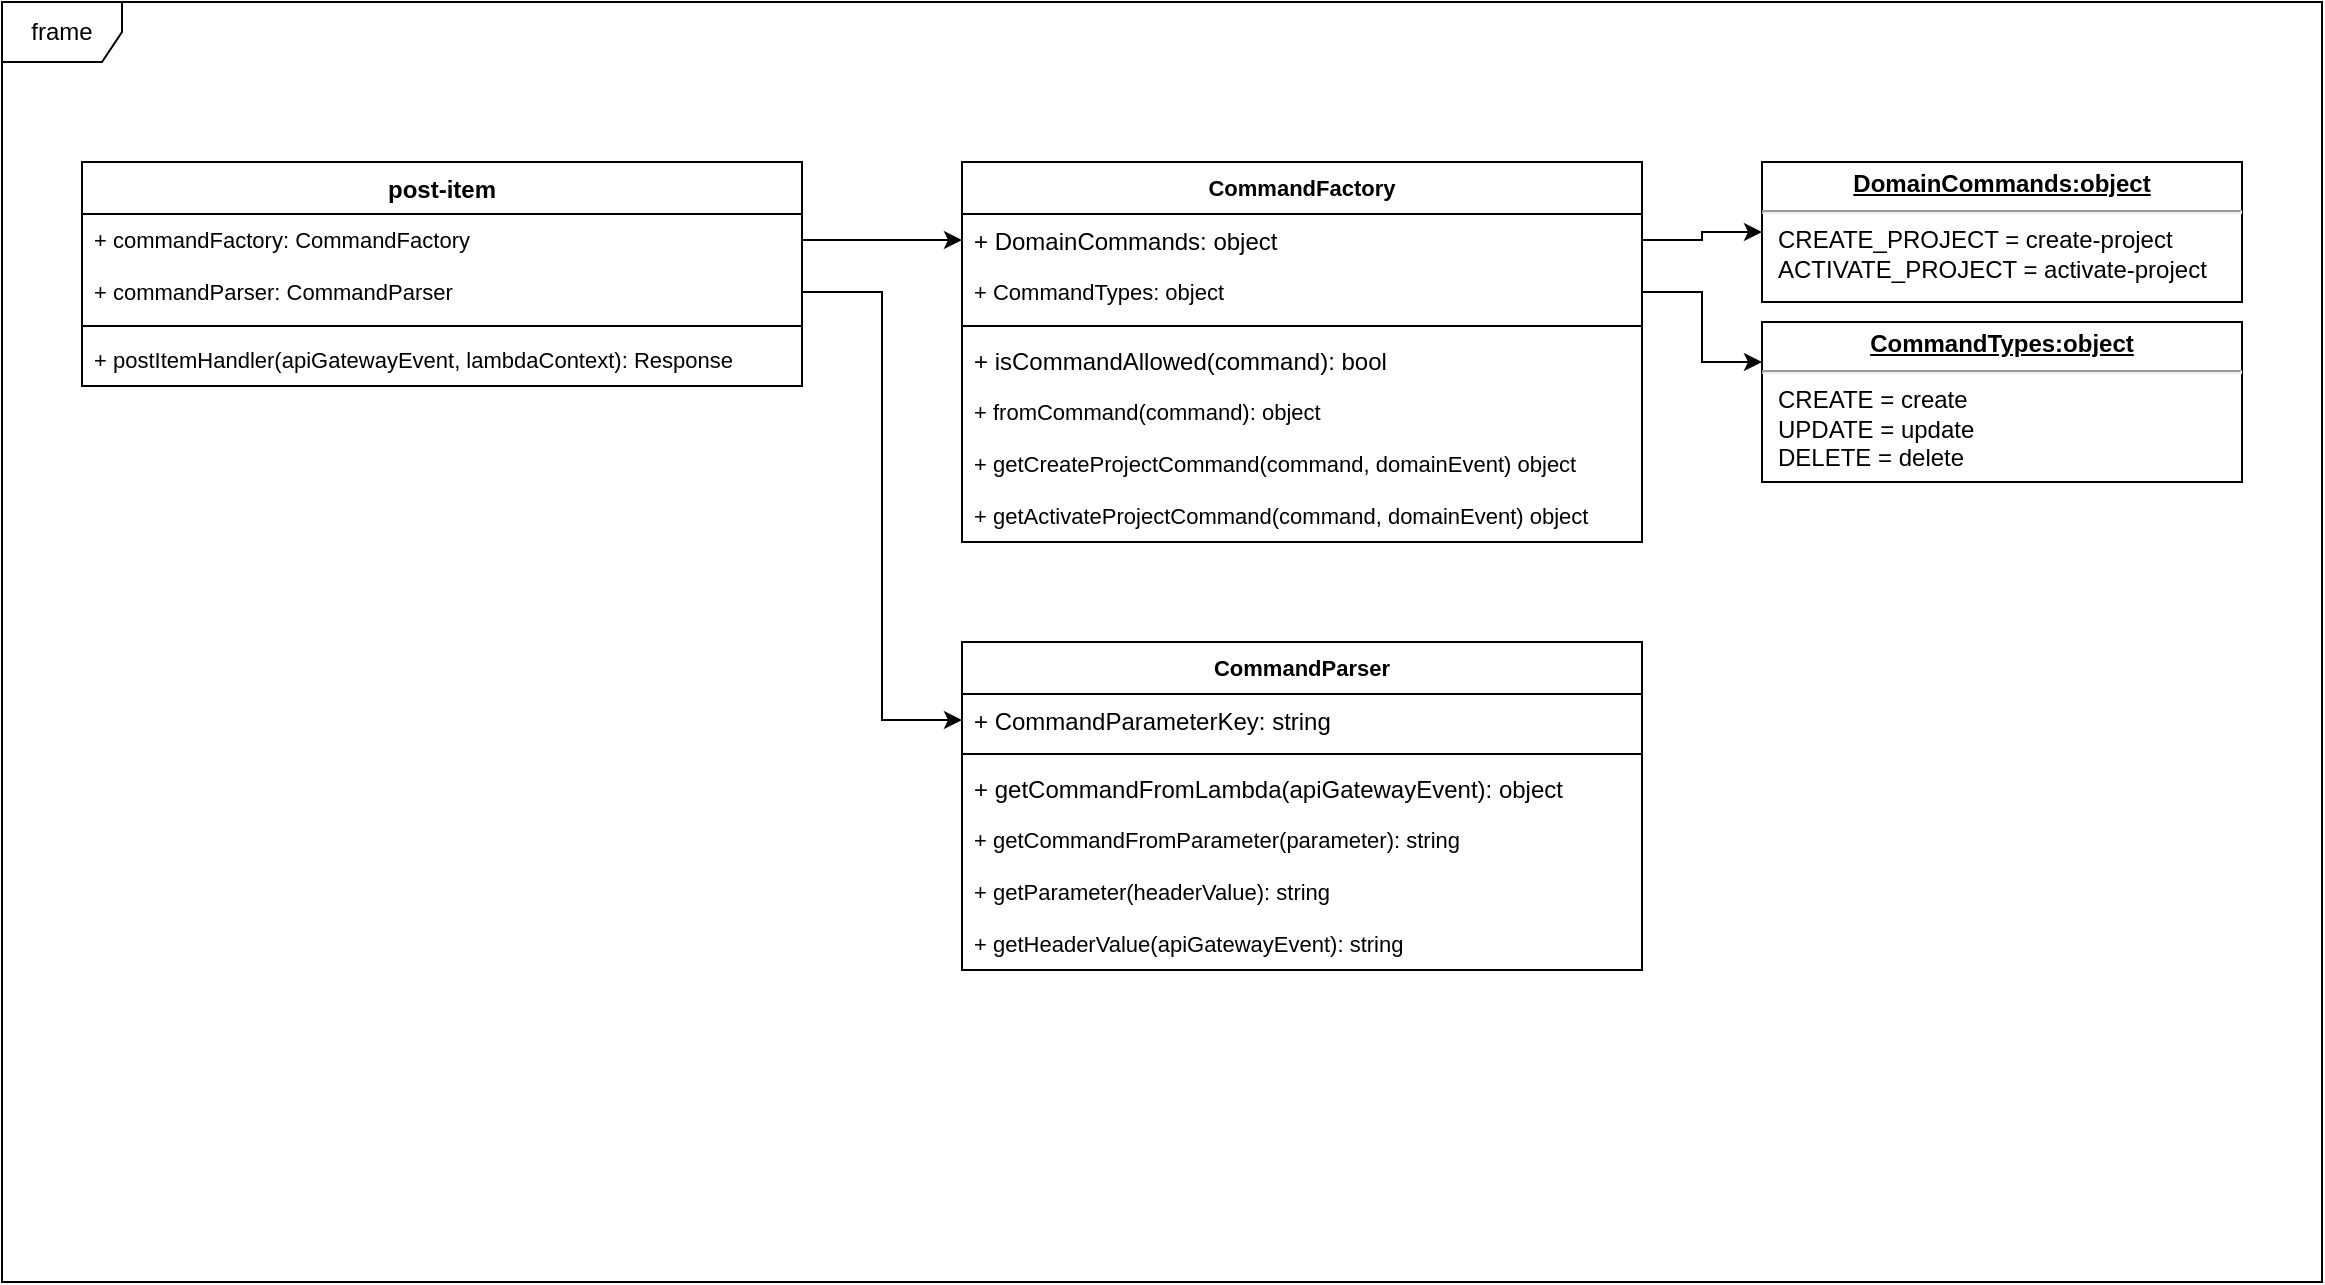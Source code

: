 <mxfile version="13.3.5" type="device"><diagram name="Page-1" id="c4acf3e9-155e-7222-9cf6-157b1a14988f"><mxGraphModel dx="1185" dy="685" grid="1" gridSize="10" guides="1" tooltips="1" connect="1" arrows="1" fold="1" page="1" pageScale="1" pageWidth="850" pageHeight="1100" background="#ffffff" math="0" shadow="0"><root><mxCell id="0"/><mxCell id="1" parent="0"/><mxCell id="uBBCJMMgMaICzaVU0epC-2" value="frame" style="shape=umlFrame;whiteSpace=wrap;html=1;" vertex="1" parent="1"><mxGeometry x="40" y="40" width="1160" height="640" as="geometry"/></mxCell><mxCell id="uBBCJMMgMaICzaVU0epC-18" value="&lt;p style=&quot;margin: 0px ; margin-top: 4px ; text-align: center ; text-decoration: underline&quot;&gt;&lt;b&gt;DomainCommands:object&lt;/b&gt;&lt;/p&gt;&lt;hr&gt;&lt;p style=&quot;margin: 0px ; margin-left: 8px&quot;&gt;CREATE_PROJECT = create-project&lt;br&gt;ACTIVATE_PROJECT = activate-project&lt;/p&gt;" style="verticalAlign=top;align=left;overflow=fill;fontSize=12;fontFamily=Helvetica;html=1;" vertex="1" parent="1"><mxGeometry x="920" y="120" width="240" height="70" as="geometry"/></mxCell><mxCell id="uBBCJMMgMaICzaVU0epC-19" value="&lt;p style=&quot;margin: 0px ; margin-top: 4px ; text-align: center ; text-decoration: underline&quot;&gt;&lt;b&gt;CommandTypes:object&lt;/b&gt;&lt;/p&gt;&lt;hr&gt;&lt;p style=&quot;margin: 0px ; margin-left: 8px&quot;&gt;CREATE = create&lt;br&gt;UPDATE = update&lt;/p&gt;&lt;p style=&quot;margin: 0px ; margin-left: 8px&quot;&gt;DELETE = delete&lt;/p&gt;" style="verticalAlign=top;align=left;overflow=fill;fontSize=12;fontFamily=Helvetica;html=1;" vertex="1" parent="1"><mxGeometry x="920" y="200" width="240" height="80" as="geometry"/></mxCell><mxCell id="uBBCJMMgMaICzaVU0epC-3" value="post-item" style="swimlane;fontStyle=1;align=center;verticalAlign=top;childLayout=stackLayout;horizontal=1;startSize=26;horizontalStack=0;resizeParent=1;resizeParentMax=0;resizeLast=0;collapsible=1;marginBottom=0;" vertex="1" parent="1"><mxGeometry x="80" y="120" width="360" height="112" as="geometry"><mxRectangle x="80" y="120" width="90" height="26" as="alternateBounds"/></mxGeometry></mxCell><mxCell id="uBBCJMMgMaICzaVU0epC-7" value="+ commandFactory: CommandFactory" style="text;strokeColor=none;fillColor=none;align=left;verticalAlign=top;spacingLeft=4;spacingRight=4;overflow=hidden;rotatable=0;points=[[0,0.5],[1,0.5]];portConstraint=eastwest;fontSize=11;" vertex="1" parent="uBBCJMMgMaICzaVU0epC-3"><mxGeometry y="26" width="360" height="26" as="geometry"/></mxCell><mxCell id="uBBCJMMgMaICzaVU0epC-4" value="+ commandParser: CommandParser" style="text;strokeColor=none;fillColor=none;align=left;verticalAlign=top;spacingLeft=4;spacingRight=4;overflow=hidden;rotatable=0;points=[[0,0.5],[1,0.5]];portConstraint=eastwest;fontSize=11;" vertex="1" parent="uBBCJMMgMaICzaVU0epC-3"><mxGeometry y="52" width="360" height="26" as="geometry"/></mxCell><mxCell id="uBBCJMMgMaICzaVU0epC-5" value="" style="line;strokeWidth=1;fillColor=none;align=left;verticalAlign=middle;spacingTop=-1;spacingLeft=3;spacingRight=3;rotatable=0;labelPosition=right;points=[];portConstraint=eastwest;" vertex="1" parent="uBBCJMMgMaICzaVU0epC-3"><mxGeometry y="78" width="360" height="8" as="geometry"/></mxCell><mxCell id="uBBCJMMgMaICzaVU0epC-6" value="+ postItemHandler(apiGatewayEvent, lambdaContext): Response" style="text;strokeColor=none;fillColor=none;align=left;verticalAlign=top;spacingLeft=4;spacingRight=4;overflow=hidden;rotatable=0;points=[[0,0.5],[1,0.5]];portConstraint=eastwest;fontSize=11;" vertex="1" parent="uBBCJMMgMaICzaVU0epC-3"><mxGeometry y="86" width="360" height="26" as="geometry"/></mxCell><mxCell id="uBBCJMMgMaICzaVU0epC-9" value="CommandFactory" style="swimlane;fontStyle=1;align=center;verticalAlign=top;childLayout=stackLayout;horizontal=1;startSize=26;horizontalStack=0;resizeParent=1;resizeParentMax=0;resizeLast=0;collapsible=1;marginBottom=0;fontSize=11;" vertex="1" parent="1"><mxGeometry x="520" y="120" width="340" height="190" as="geometry"/></mxCell><mxCell id="uBBCJMMgMaICzaVU0epC-10" value="+ DomainCommands: object" style="text;strokeColor=none;fillColor=none;align=left;verticalAlign=top;spacingLeft=4;spacingRight=4;overflow=hidden;rotatable=0;points=[[0,0.5],[1,0.5]];portConstraint=eastwest;" vertex="1" parent="uBBCJMMgMaICzaVU0epC-9"><mxGeometry y="26" width="340" height="26" as="geometry"/></mxCell><mxCell id="uBBCJMMgMaICzaVU0epC-13" value="+ CommandTypes: object" style="text;strokeColor=none;fillColor=none;align=left;verticalAlign=top;spacingLeft=4;spacingRight=4;overflow=hidden;rotatable=0;points=[[0,0.5],[1,0.5]];portConstraint=eastwest;fontSize=11;" vertex="1" parent="uBBCJMMgMaICzaVU0epC-9"><mxGeometry y="52" width="340" height="26" as="geometry"/></mxCell><mxCell id="uBBCJMMgMaICzaVU0epC-11" value="" style="line;strokeWidth=1;fillColor=none;align=left;verticalAlign=middle;spacingTop=-1;spacingLeft=3;spacingRight=3;rotatable=0;labelPosition=right;points=[];portConstraint=eastwest;" vertex="1" parent="uBBCJMMgMaICzaVU0epC-9"><mxGeometry y="78" width="340" height="8" as="geometry"/></mxCell><mxCell id="uBBCJMMgMaICzaVU0epC-12" value="+ isCommandAllowed(command): bool" style="text;strokeColor=none;fillColor=none;align=left;verticalAlign=top;spacingLeft=4;spacingRight=4;overflow=hidden;rotatable=0;points=[[0,0.5],[1,0.5]];portConstraint=eastwest;" vertex="1" parent="uBBCJMMgMaICzaVU0epC-9"><mxGeometry y="86" width="340" height="26" as="geometry"/></mxCell><mxCell id="uBBCJMMgMaICzaVU0epC-14" value="+ fromCommand(command): object" style="text;strokeColor=none;fillColor=none;align=left;verticalAlign=top;spacingLeft=4;spacingRight=4;overflow=hidden;rotatable=0;points=[[0,0.5],[1,0.5]];portConstraint=eastwest;fontSize=11;" vertex="1" parent="uBBCJMMgMaICzaVU0epC-9"><mxGeometry y="112" width="340" height="26" as="geometry"/></mxCell><mxCell id="uBBCJMMgMaICzaVU0epC-16" value="+ getCreateProjectCommand(command, domainEvent) object" style="text;strokeColor=none;fillColor=none;align=left;verticalAlign=top;spacingLeft=4;spacingRight=4;overflow=hidden;rotatable=0;points=[[0,0.5],[1,0.5]];portConstraint=eastwest;fontSize=11;" vertex="1" parent="uBBCJMMgMaICzaVU0epC-9"><mxGeometry y="138" width="340" height="26" as="geometry"/></mxCell><mxCell id="uBBCJMMgMaICzaVU0epC-17" value="+ getActivateProjectCommand(command, domainEvent) object" style="text;strokeColor=none;fillColor=none;align=left;verticalAlign=top;spacingLeft=4;spacingRight=4;overflow=hidden;rotatable=0;points=[[0,0.5],[1,0.5]];portConstraint=eastwest;fontSize=11;" vertex="1" parent="uBBCJMMgMaICzaVU0epC-9"><mxGeometry y="164" width="340" height="26" as="geometry"/></mxCell><mxCell id="uBBCJMMgMaICzaVU0epC-22" style="edgeStyle=orthogonalEdgeStyle;rounded=0;orthogonalLoop=1;jettySize=auto;html=1;fontSize=11;" edge="1" parent="1" source="uBBCJMMgMaICzaVU0epC-10" target="uBBCJMMgMaICzaVU0epC-18"><mxGeometry relative="1" as="geometry"/></mxCell><mxCell id="uBBCJMMgMaICzaVU0epC-23" style="edgeStyle=orthogonalEdgeStyle;rounded=0;orthogonalLoop=1;jettySize=auto;html=1;entryX=0;entryY=0.25;entryDx=0;entryDy=0;fontSize=11;" edge="1" parent="1" source="uBBCJMMgMaICzaVU0epC-13" target="uBBCJMMgMaICzaVU0epC-19"><mxGeometry relative="1" as="geometry"/></mxCell><mxCell id="uBBCJMMgMaICzaVU0epC-29" value="CommandParser" style="swimlane;fontStyle=1;align=center;verticalAlign=top;childLayout=stackLayout;horizontal=1;startSize=26;horizontalStack=0;resizeParent=1;resizeParentMax=0;resizeLast=0;collapsible=1;marginBottom=0;fontSize=11;" vertex="1" parent="1"><mxGeometry x="520" y="360" width="340" height="164" as="geometry"/></mxCell><mxCell id="uBBCJMMgMaICzaVU0epC-30" value="+ CommandParameterKey: string" style="text;strokeColor=none;fillColor=none;align=left;verticalAlign=top;spacingLeft=4;spacingRight=4;overflow=hidden;rotatable=0;points=[[0,0.5],[1,0.5]];portConstraint=eastwest;" vertex="1" parent="uBBCJMMgMaICzaVU0epC-29"><mxGeometry y="26" width="340" height="26" as="geometry"/></mxCell><mxCell id="uBBCJMMgMaICzaVU0epC-31" value="" style="line;strokeWidth=1;fillColor=none;align=left;verticalAlign=middle;spacingTop=-1;spacingLeft=3;spacingRight=3;rotatable=0;labelPosition=right;points=[];portConstraint=eastwest;" vertex="1" parent="uBBCJMMgMaICzaVU0epC-29"><mxGeometry y="52" width="340" height="8" as="geometry"/></mxCell><mxCell id="uBBCJMMgMaICzaVU0epC-32" value="+ getCommandFromLambda(apiGatewayEvent): object" style="text;strokeColor=none;fillColor=none;align=left;verticalAlign=top;spacingLeft=4;spacingRight=4;overflow=hidden;rotatable=0;points=[[0,0.5],[1,0.5]];portConstraint=eastwest;" vertex="1" parent="uBBCJMMgMaICzaVU0epC-29"><mxGeometry y="60" width="340" height="26" as="geometry"/></mxCell><mxCell id="uBBCJMMgMaICzaVU0epC-35" value="+ getCommandFromParameter(parameter): string" style="text;strokeColor=none;fillColor=none;align=left;verticalAlign=top;spacingLeft=4;spacingRight=4;overflow=hidden;rotatable=0;points=[[0,0.5],[1,0.5]];portConstraint=eastwest;fontSize=11;" vertex="1" parent="uBBCJMMgMaICzaVU0epC-29"><mxGeometry y="86" width="340" height="26" as="geometry"/></mxCell><mxCell id="uBBCJMMgMaICzaVU0epC-36" value="+ getParameter(headerValue): string" style="text;strokeColor=none;fillColor=none;align=left;verticalAlign=top;spacingLeft=4;spacingRight=4;overflow=hidden;rotatable=0;points=[[0,0.5],[1,0.5]];portConstraint=eastwest;fontSize=11;" vertex="1" parent="uBBCJMMgMaICzaVU0epC-29"><mxGeometry y="112" width="340" height="26" as="geometry"/></mxCell><mxCell id="uBBCJMMgMaICzaVU0epC-37" value="+ getHeaderValue(apiGatewayEvent): string" style="text;strokeColor=none;fillColor=none;align=left;verticalAlign=top;spacingLeft=4;spacingRight=4;overflow=hidden;rotatable=0;points=[[0,0.5],[1,0.5]];portConstraint=eastwest;fontSize=11;" vertex="1" parent="uBBCJMMgMaICzaVU0epC-29"><mxGeometry y="138" width="340" height="26" as="geometry"/></mxCell><mxCell id="uBBCJMMgMaICzaVU0epC-33" style="edgeStyle=orthogonalEdgeStyle;rounded=0;orthogonalLoop=1;jettySize=auto;html=1;entryX=0;entryY=0.5;entryDx=0;entryDy=0;fontSize=11;" edge="1" parent="1" source="uBBCJMMgMaICzaVU0epC-7" target="uBBCJMMgMaICzaVU0epC-10"><mxGeometry relative="1" as="geometry"/></mxCell><mxCell id="uBBCJMMgMaICzaVU0epC-34" style="edgeStyle=orthogonalEdgeStyle;rounded=0;orthogonalLoop=1;jettySize=auto;html=1;entryX=0;entryY=0.5;entryDx=0;entryDy=0;fontSize=11;" edge="1" parent="1" source="uBBCJMMgMaICzaVU0epC-4" target="uBBCJMMgMaICzaVU0epC-30"><mxGeometry relative="1" as="geometry"/></mxCell></root></mxGraphModel></diagram></mxfile>